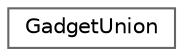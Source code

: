 digraph "Graphical Class Hierarchy"
{
 // LATEX_PDF_SIZE
  bgcolor="transparent";
  edge [fontname=Helvetica,fontsize=10,labelfontname=Helvetica,labelfontsize=10];
  node [fontname=Helvetica,fontsize=10,shape=box,height=0.2,width=0.4];
  rankdir="LR";
  Node0 [id="Node000000",label="GadgetUnion",height=0.2,width=0.4,color="grey40", fillcolor="white", style="filled",URL="$structGadgetUnion.html",tooltip=" "];
}

